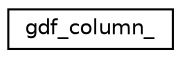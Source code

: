 digraph "Graphical Class Hierarchy"
{
  edge [fontname="Helvetica",fontsize="10",labelfontname="Helvetica",labelfontsize="10"];
  node [fontname="Helvetica",fontsize="10",shape=record];
  rankdir="LR";
  Node1 [label="gdf_column_",height=0.2,width=0.4,color="black", fillcolor="white", style="filled",URL="$structgdf__column__.html"];
}
